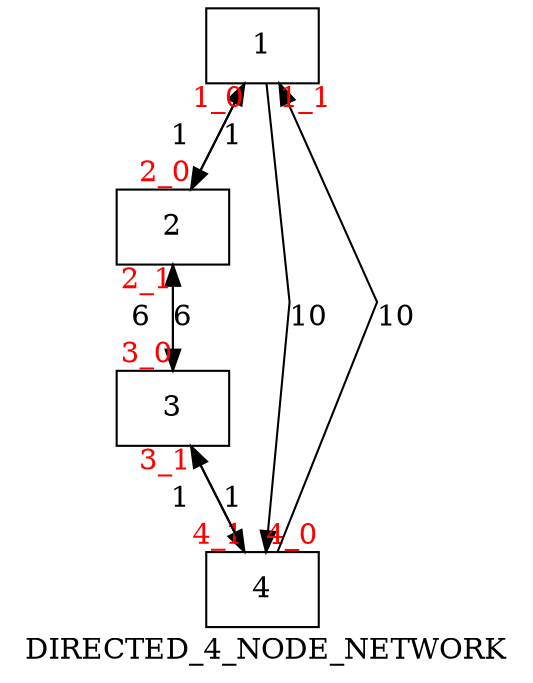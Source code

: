 digraph Test {

	/*compound=true*/
	node [shape=box];
	edge [len=2];
	/*Instantiation of nodes, required to successfully calling .get_node_list() 		(pydot) */
	1[]; 2[]; 3[]; 4[];
	overlap = scale;
	splines = false;
	label = DIRECTED_4_NODE_NETWORK;
	//orientation = portrait;

	1 -> 2	[label=1, headlabel = <<font color="red">2_0</font>>, throughput=16,latency=4,delay=3,bandwidth = 10];
	2 -> 1	[label=1, headlabel = <<font color="red">1_0</font>>, throughput=12,latency=3,delay=2,bandwidth = 20];
	2 -> 3	[label=6, headlabel = <<font color="red">3_0</font>>, throughput=12,latency=3,delay=2,bandwidth = 20];
	3 -> 2	[label=6, headlabel = <<font color="red">2_1</font>>, throughput=10,latency=2,delay=4,bandwidth = 20];
	3 -> 4	[label=1, headlabel = <<font color="red">4_1</font>>, throughput=9,latency=5,delay=1,bandwidth = 20];
	4 -> 3	[label=1, headlabel = <<font color="red">3_1</font>>, throughput=9,latency=5,delay=1,bandwidth = 20];
	4 -> 1	[label=10, headlabel = <<font color="red">1_1</font>>, throughput=11,latency=6,delay=2,bandwidth = 20];
	1 -> 4	[label=10, headlabel = <<font color="red">4_0</font>>, throughput=16,latency=4,delay=3,bandwidth = 10];
}
